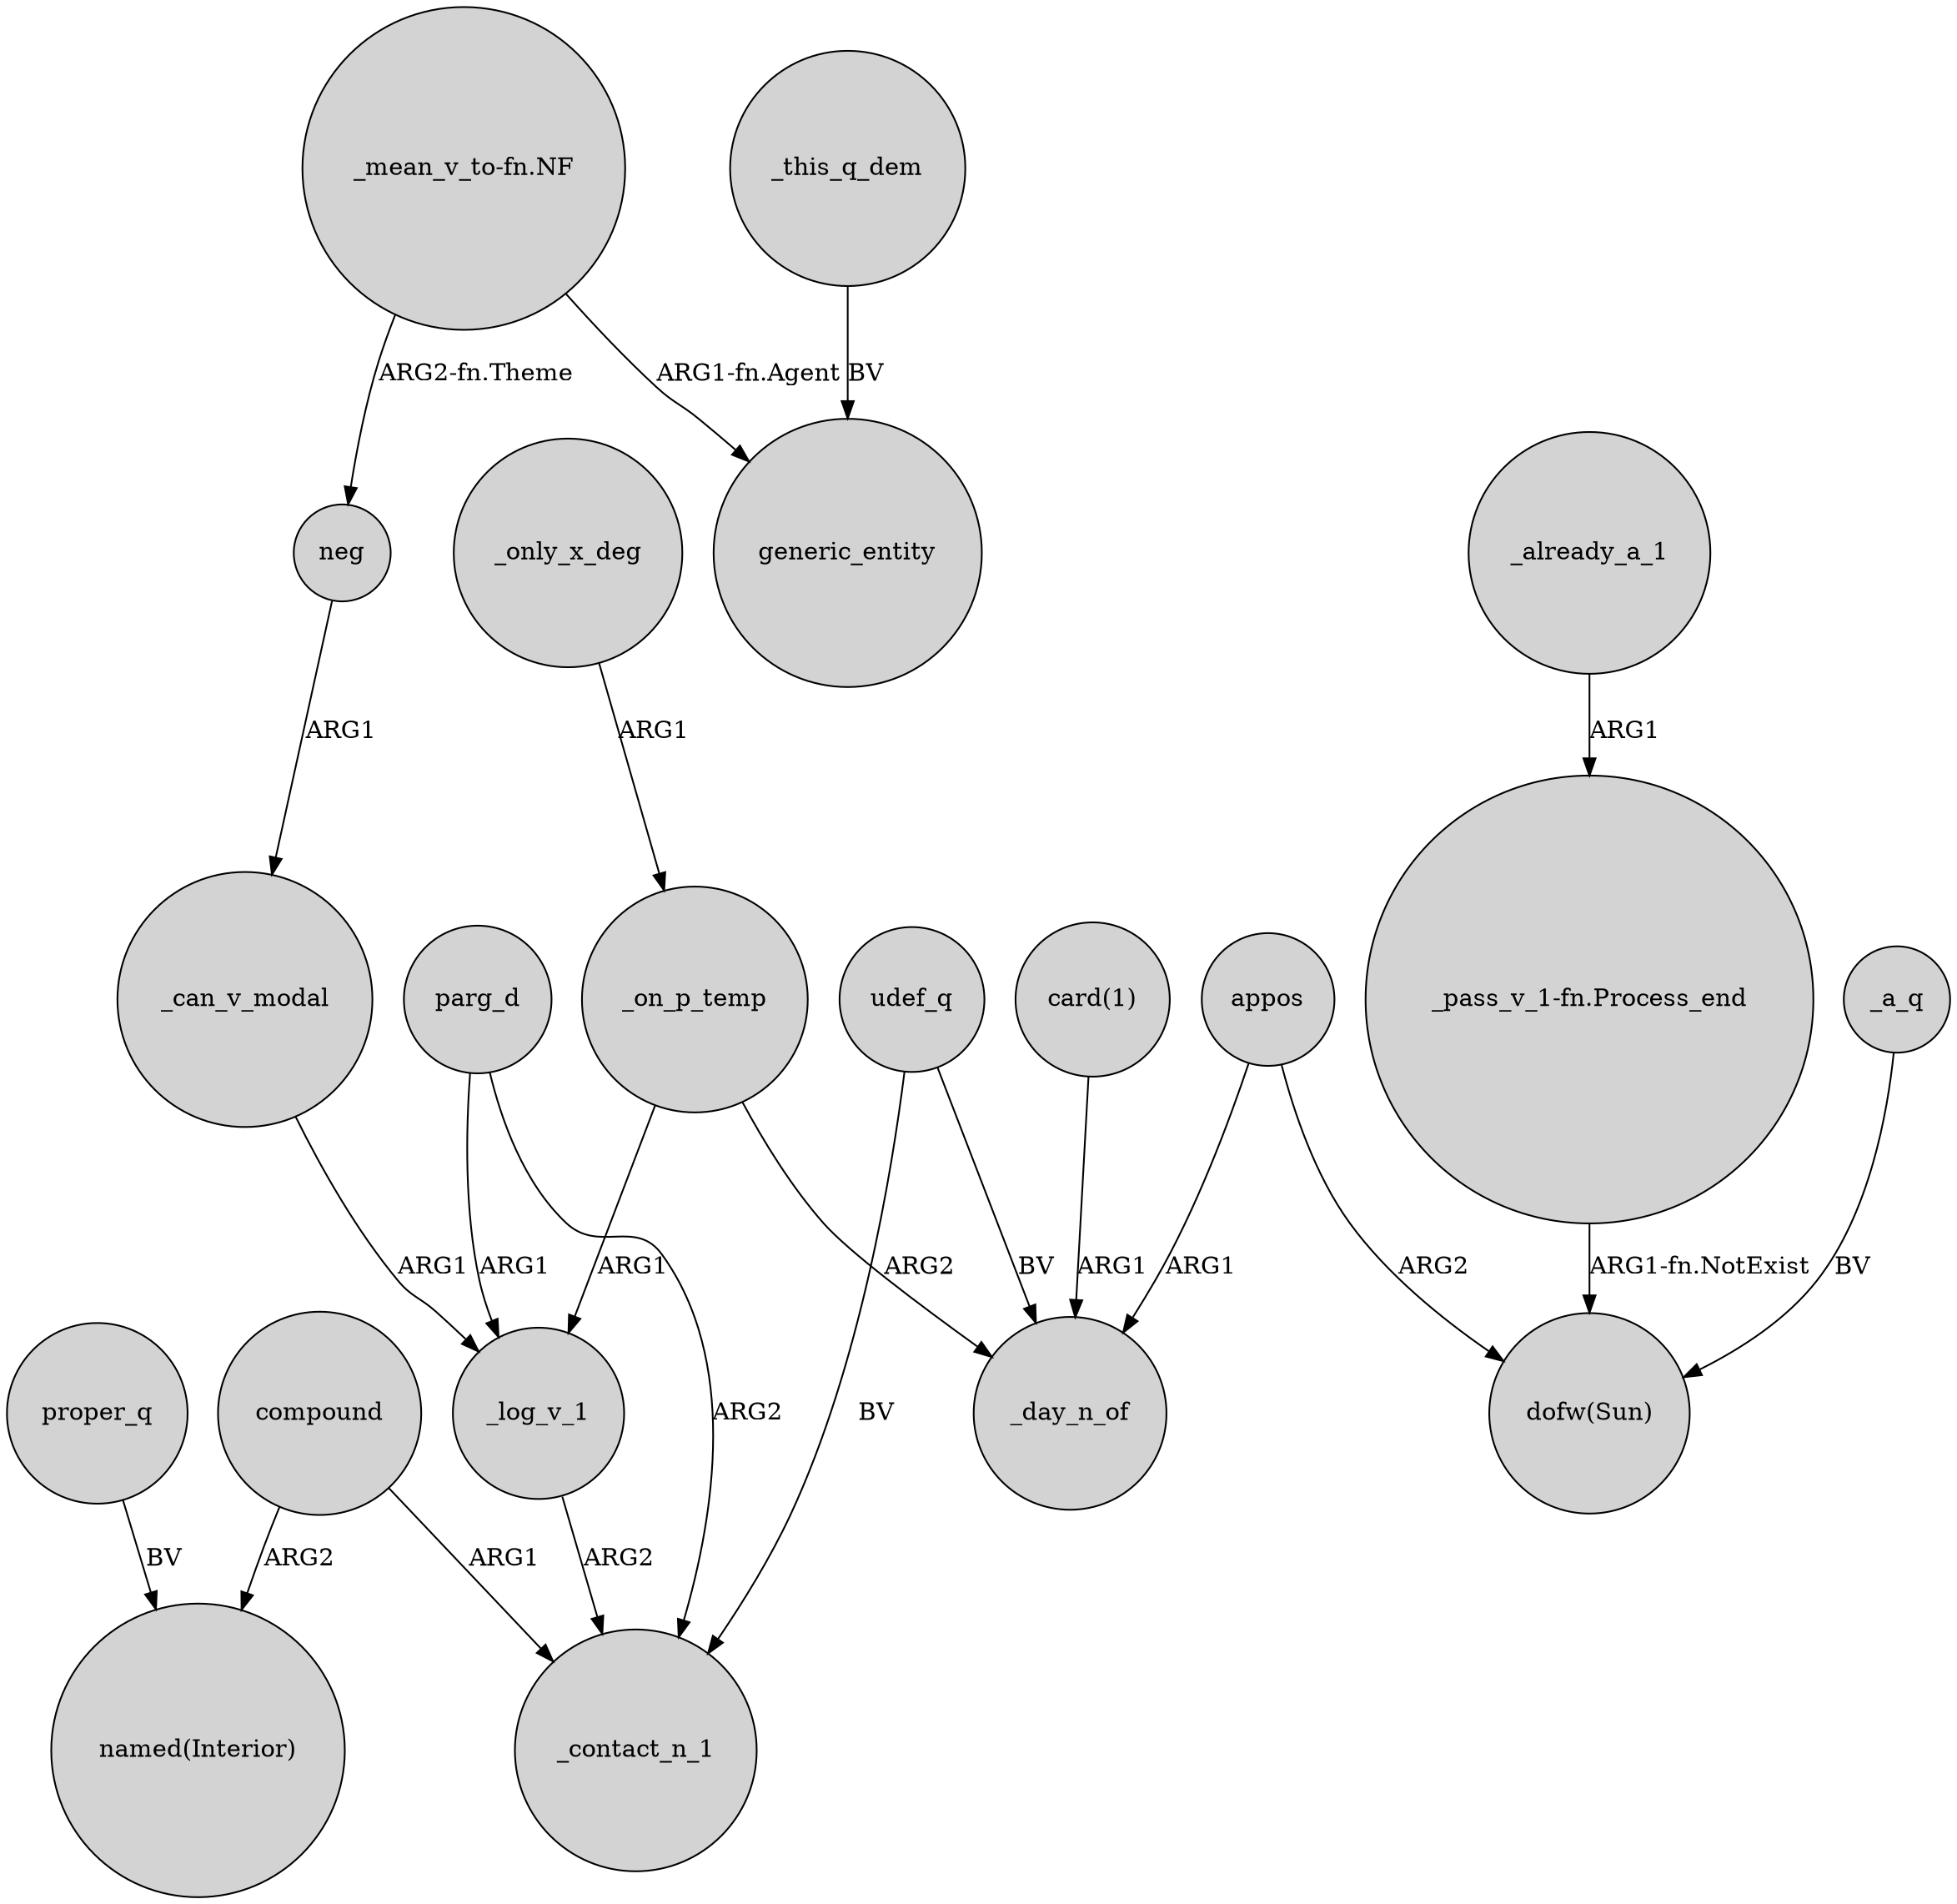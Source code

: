 digraph {
	node [shape=circle style=filled]
	proper_q -> "named(Interior)" [label=BV]
	compound -> _contact_n_1 [label=ARG1]
	"_mean_v_to-fn.NF" -> generic_entity [label="ARG1-fn.Agent"]
	compound -> "named(Interior)" [label=ARG2]
	_can_v_modal -> _log_v_1 [label=ARG1]
	parg_d -> _log_v_1 [label=ARG1]
	"_mean_v_to-fn.NF" -> neg [label="ARG2-fn.Theme"]
	"card(1)" -> _day_n_of [label=ARG1]
	udef_q -> _day_n_of [label=BV]
	"_pass_v_1-fn.Process_end" -> "dofw(Sun)" [label="ARG1-fn.NotExist"]
	_only_x_deg -> _on_p_temp [label=ARG1]
	_this_q_dem -> generic_entity [label=BV]
	_a_q -> "dofw(Sun)" [label=BV]
	_already_a_1 -> "_pass_v_1-fn.Process_end" [label=ARG1]
	udef_q -> _contact_n_1 [label=BV]
	_log_v_1 -> _contact_n_1 [label=ARG2]
	parg_d -> _contact_n_1 [label=ARG2]
	_on_p_temp -> _day_n_of [label=ARG2]
	neg -> _can_v_modal [label=ARG1]
	_on_p_temp -> _log_v_1 [label=ARG1]
	appos -> "dofw(Sun)" [label=ARG2]
	appos -> _day_n_of [label=ARG1]
}
